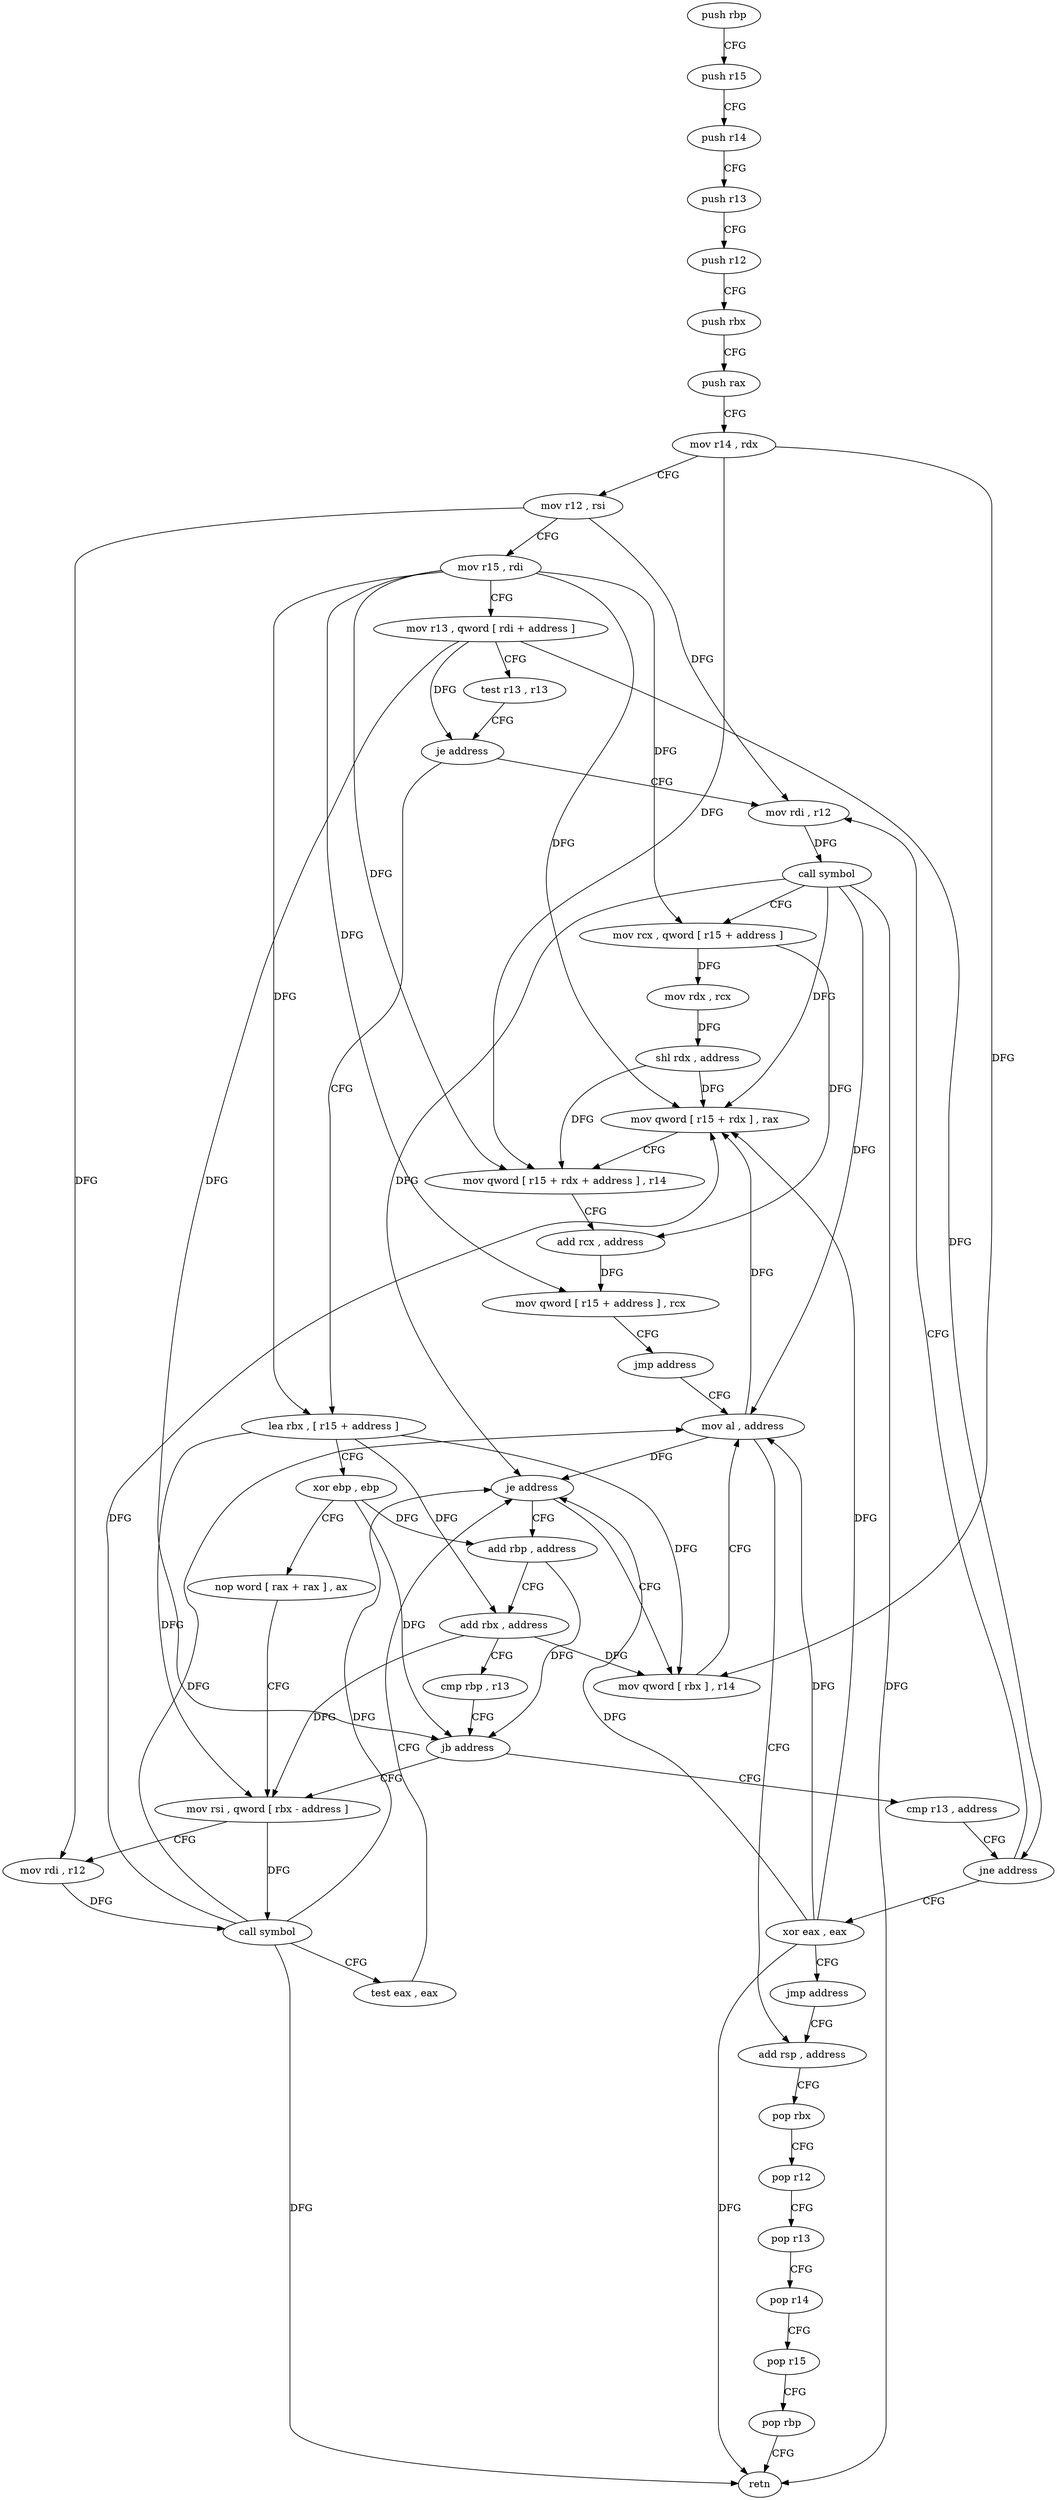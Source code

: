 digraph "func" {
"149856" [label = "push rbp" ]
"149857" [label = "push r15" ]
"149859" [label = "push r14" ]
"149861" [label = "push r13" ]
"149863" [label = "push r12" ]
"149865" [label = "push rbx" ]
"149866" [label = "push rax" ]
"149867" [label = "mov r14 , rdx" ]
"149870" [label = "mov r12 , rsi" ]
"149873" [label = "mov r15 , rdi" ]
"149876" [label = "mov r13 , qword [ rdi + address ]" ]
"149883" [label = "test r13 , r13" ]
"149886" [label = "je address" ]
"149943" [label = "mov rdi , r12" ]
"149888" [label = "lea rbx , [ r15 + address ]" ]
"149946" [label = "call symbol" ]
"149951" [label = "mov rcx , qword [ r15 + address ]" ]
"149958" [label = "mov rdx , rcx" ]
"149961" [label = "shl rdx , address" ]
"149965" [label = "mov qword [ r15 + rdx ] , rax" ]
"149969" [label = "mov qword [ r15 + rdx + address ] , r14" ]
"149974" [label = "add rcx , address" ]
"149978" [label = "mov qword [ r15 + address ] , rcx" ]
"149985" [label = "jmp address" ]
"149990" [label = "mov al , address" ]
"149892" [label = "xor ebp , ebp" ]
"149894" [label = "nop word [ rax + rax ] , ax" ]
"149904" [label = "mov rsi , qword [ rbx - address ]" ]
"149992" [label = "add rsp , address" ]
"149987" [label = "mov qword [ rbx ] , r14" ]
"149920" [label = "add rbp , address" ]
"149924" [label = "add rbx , address" ]
"149928" [label = "cmp rbp , r13" ]
"149931" [label = "jb address" ]
"149933" [label = "cmp r13 , address" ]
"149908" [label = "mov rdi , r12" ]
"149911" [label = "call symbol" ]
"149916" [label = "test eax , eax" ]
"149918" [label = "je address" ]
"149937" [label = "jne address" ]
"149939" [label = "xor eax , eax" ]
"149941" [label = "jmp address" ]
"149996" [label = "pop rbx" ]
"149997" [label = "pop r12" ]
"149999" [label = "pop r13" ]
"150001" [label = "pop r14" ]
"150003" [label = "pop r15" ]
"150005" [label = "pop rbp" ]
"150006" [label = "retn" ]
"149856" -> "149857" [ label = "CFG" ]
"149857" -> "149859" [ label = "CFG" ]
"149859" -> "149861" [ label = "CFG" ]
"149861" -> "149863" [ label = "CFG" ]
"149863" -> "149865" [ label = "CFG" ]
"149865" -> "149866" [ label = "CFG" ]
"149866" -> "149867" [ label = "CFG" ]
"149867" -> "149870" [ label = "CFG" ]
"149867" -> "149969" [ label = "DFG" ]
"149867" -> "149987" [ label = "DFG" ]
"149870" -> "149873" [ label = "CFG" ]
"149870" -> "149943" [ label = "DFG" ]
"149870" -> "149908" [ label = "DFG" ]
"149873" -> "149876" [ label = "CFG" ]
"149873" -> "149951" [ label = "DFG" ]
"149873" -> "149965" [ label = "DFG" ]
"149873" -> "149969" [ label = "DFG" ]
"149873" -> "149978" [ label = "DFG" ]
"149873" -> "149888" [ label = "DFG" ]
"149876" -> "149883" [ label = "CFG" ]
"149876" -> "149886" [ label = "DFG" ]
"149876" -> "149931" [ label = "DFG" ]
"149876" -> "149937" [ label = "DFG" ]
"149883" -> "149886" [ label = "CFG" ]
"149886" -> "149943" [ label = "CFG" ]
"149886" -> "149888" [ label = "CFG" ]
"149943" -> "149946" [ label = "DFG" ]
"149888" -> "149892" [ label = "CFG" ]
"149888" -> "149904" [ label = "DFG" ]
"149888" -> "149987" [ label = "DFG" ]
"149888" -> "149924" [ label = "DFG" ]
"149946" -> "149951" [ label = "CFG" ]
"149946" -> "149965" [ label = "DFG" ]
"149946" -> "149990" [ label = "DFG" ]
"149946" -> "149918" [ label = "DFG" ]
"149946" -> "150006" [ label = "DFG" ]
"149951" -> "149958" [ label = "DFG" ]
"149951" -> "149974" [ label = "DFG" ]
"149958" -> "149961" [ label = "DFG" ]
"149961" -> "149965" [ label = "DFG" ]
"149961" -> "149969" [ label = "DFG" ]
"149965" -> "149969" [ label = "CFG" ]
"149969" -> "149974" [ label = "CFG" ]
"149974" -> "149978" [ label = "DFG" ]
"149978" -> "149985" [ label = "CFG" ]
"149985" -> "149990" [ label = "CFG" ]
"149990" -> "149992" [ label = "CFG" ]
"149990" -> "149965" [ label = "DFG" ]
"149990" -> "149918" [ label = "DFG" ]
"149892" -> "149894" [ label = "CFG" ]
"149892" -> "149920" [ label = "DFG" ]
"149892" -> "149931" [ label = "DFG" ]
"149894" -> "149904" [ label = "CFG" ]
"149904" -> "149908" [ label = "CFG" ]
"149904" -> "149911" [ label = "DFG" ]
"149992" -> "149996" [ label = "CFG" ]
"149987" -> "149990" [ label = "CFG" ]
"149920" -> "149924" [ label = "CFG" ]
"149920" -> "149931" [ label = "DFG" ]
"149924" -> "149928" [ label = "CFG" ]
"149924" -> "149904" [ label = "DFG" ]
"149924" -> "149987" [ label = "DFG" ]
"149928" -> "149931" [ label = "CFG" ]
"149931" -> "149904" [ label = "CFG" ]
"149931" -> "149933" [ label = "CFG" ]
"149933" -> "149937" [ label = "CFG" ]
"149908" -> "149911" [ label = "DFG" ]
"149911" -> "149916" [ label = "CFG" ]
"149911" -> "149965" [ label = "DFG" ]
"149911" -> "149990" [ label = "DFG" ]
"149911" -> "149918" [ label = "DFG" ]
"149911" -> "150006" [ label = "DFG" ]
"149916" -> "149918" [ label = "CFG" ]
"149918" -> "149987" [ label = "CFG" ]
"149918" -> "149920" [ label = "CFG" ]
"149937" -> "149943" [ label = "CFG" ]
"149937" -> "149939" [ label = "CFG" ]
"149939" -> "149941" [ label = "CFG" ]
"149939" -> "149965" [ label = "DFG" ]
"149939" -> "149990" [ label = "DFG" ]
"149939" -> "149918" [ label = "DFG" ]
"149939" -> "150006" [ label = "DFG" ]
"149941" -> "149992" [ label = "CFG" ]
"149996" -> "149997" [ label = "CFG" ]
"149997" -> "149999" [ label = "CFG" ]
"149999" -> "150001" [ label = "CFG" ]
"150001" -> "150003" [ label = "CFG" ]
"150003" -> "150005" [ label = "CFG" ]
"150005" -> "150006" [ label = "CFG" ]
}
